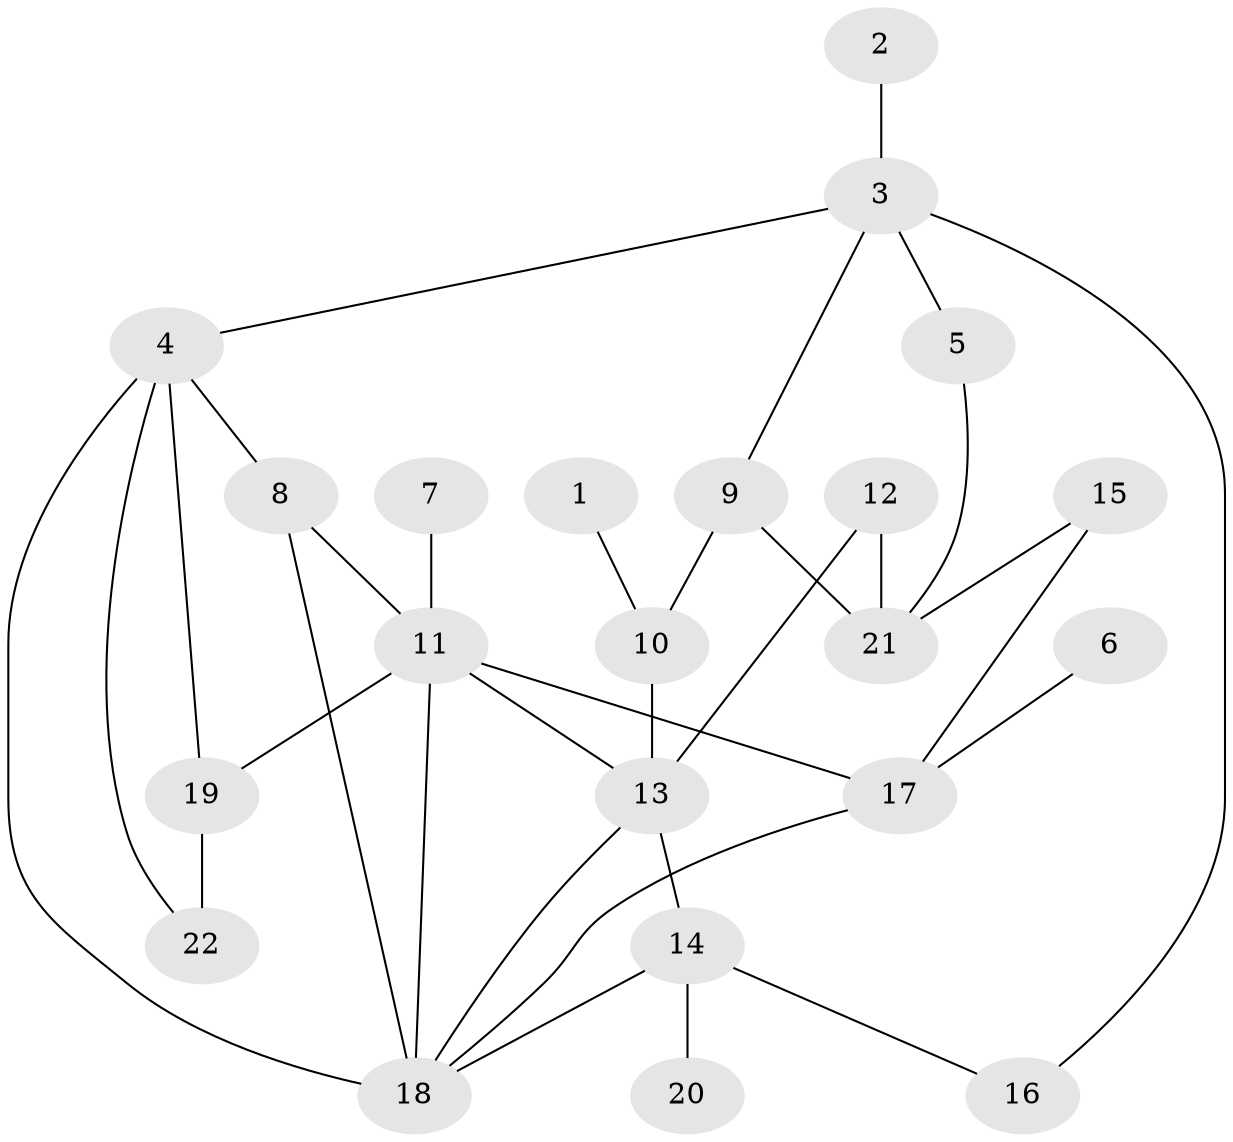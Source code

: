 // original degree distribution, {5: 0.07692307692307693, 4: 0.09230769230769231, 6: 0.07692307692307693, 2: 0.27692307692307694, 1: 0.3230769230769231, 3: 0.15384615384615385}
// Generated by graph-tools (version 1.1) at 2025/36/03/04/25 23:36:08]
// undirected, 22 vertices, 33 edges
graph export_dot {
  node [color=gray90,style=filled];
  1;
  2;
  3;
  4;
  5;
  6;
  7;
  8;
  9;
  10;
  11;
  12;
  13;
  14;
  15;
  16;
  17;
  18;
  19;
  20;
  21;
  22;
  1 -- 10 [weight=1.0];
  2 -- 3 [weight=1.0];
  3 -- 4 [weight=1.0];
  3 -- 5 [weight=1.0];
  3 -- 9 [weight=1.0];
  3 -- 16 [weight=1.0];
  4 -- 8 [weight=1.0];
  4 -- 18 [weight=2.0];
  4 -- 19 [weight=3.0];
  4 -- 22 [weight=1.0];
  5 -- 21 [weight=1.0];
  6 -- 17 [weight=1.0];
  7 -- 11 [weight=1.0];
  8 -- 11 [weight=1.0];
  8 -- 18 [weight=1.0];
  9 -- 10 [weight=2.0];
  9 -- 21 [weight=2.0];
  10 -- 13 [weight=2.0];
  11 -- 13 [weight=1.0];
  11 -- 17 [weight=1.0];
  11 -- 18 [weight=1.0];
  11 -- 19 [weight=1.0];
  12 -- 13 [weight=1.0];
  12 -- 21 [weight=1.0];
  13 -- 14 [weight=1.0];
  13 -- 18 [weight=1.0];
  14 -- 16 [weight=1.0];
  14 -- 18 [weight=1.0];
  14 -- 20 [weight=1.0];
  15 -- 17 [weight=1.0];
  15 -- 21 [weight=1.0];
  17 -- 18 [weight=1.0];
  19 -- 22 [weight=2.0];
}
